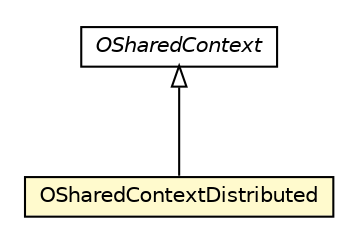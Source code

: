 #!/usr/local/bin/dot
#
# Class diagram 
# Generated by UMLGraph version R5_6-24-gf6e263 (http://www.umlgraph.org/)
#

digraph G {
	edge [fontname="Helvetica",fontsize=10,labelfontname="Helvetica",labelfontsize=10];
	node [fontname="Helvetica",fontsize=10,shape=plaintext];
	nodesep=0.25;
	ranksep=0.5;
	// com.orientechnologies.orient.core.db.OSharedContext
	c6784504 [label=<<table title="com.orientechnologies.orient.core.db.OSharedContext" border="0" cellborder="1" cellspacing="0" cellpadding="2" port="p" href="../../../../core/db/OSharedContext.html">
		<tr><td><table border="0" cellspacing="0" cellpadding="1">
<tr><td align="center" balign="center"><font face="Helvetica-Oblique"> OSharedContext </font></td></tr>
		</table></td></tr>
		</table>>, URL="../../../../core/db/OSharedContext.html", fontname="Helvetica", fontcolor="black", fontsize=10.0];
	// com.orientechnologies.orient.server.distributed.impl.metadata.OSharedContextDistributed
	c6786739 [label=<<table title="com.orientechnologies.orient.server.distributed.impl.metadata.OSharedContextDistributed" border="0" cellborder="1" cellspacing="0" cellpadding="2" port="p" bgcolor="lemonChiffon" href="./OSharedContextDistributed.html">
		<tr><td><table border="0" cellspacing="0" cellpadding="1">
<tr><td align="center" balign="center"> OSharedContextDistributed </td></tr>
		</table></td></tr>
		</table>>, URL="./OSharedContextDistributed.html", fontname="Helvetica", fontcolor="black", fontsize=10.0];
	//com.orientechnologies.orient.server.distributed.impl.metadata.OSharedContextDistributed extends com.orientechnologies.orient.core.db.OSharedContext
	c6784504:p -> c6786739:p [dir=back,arrowtail=empty];
}

